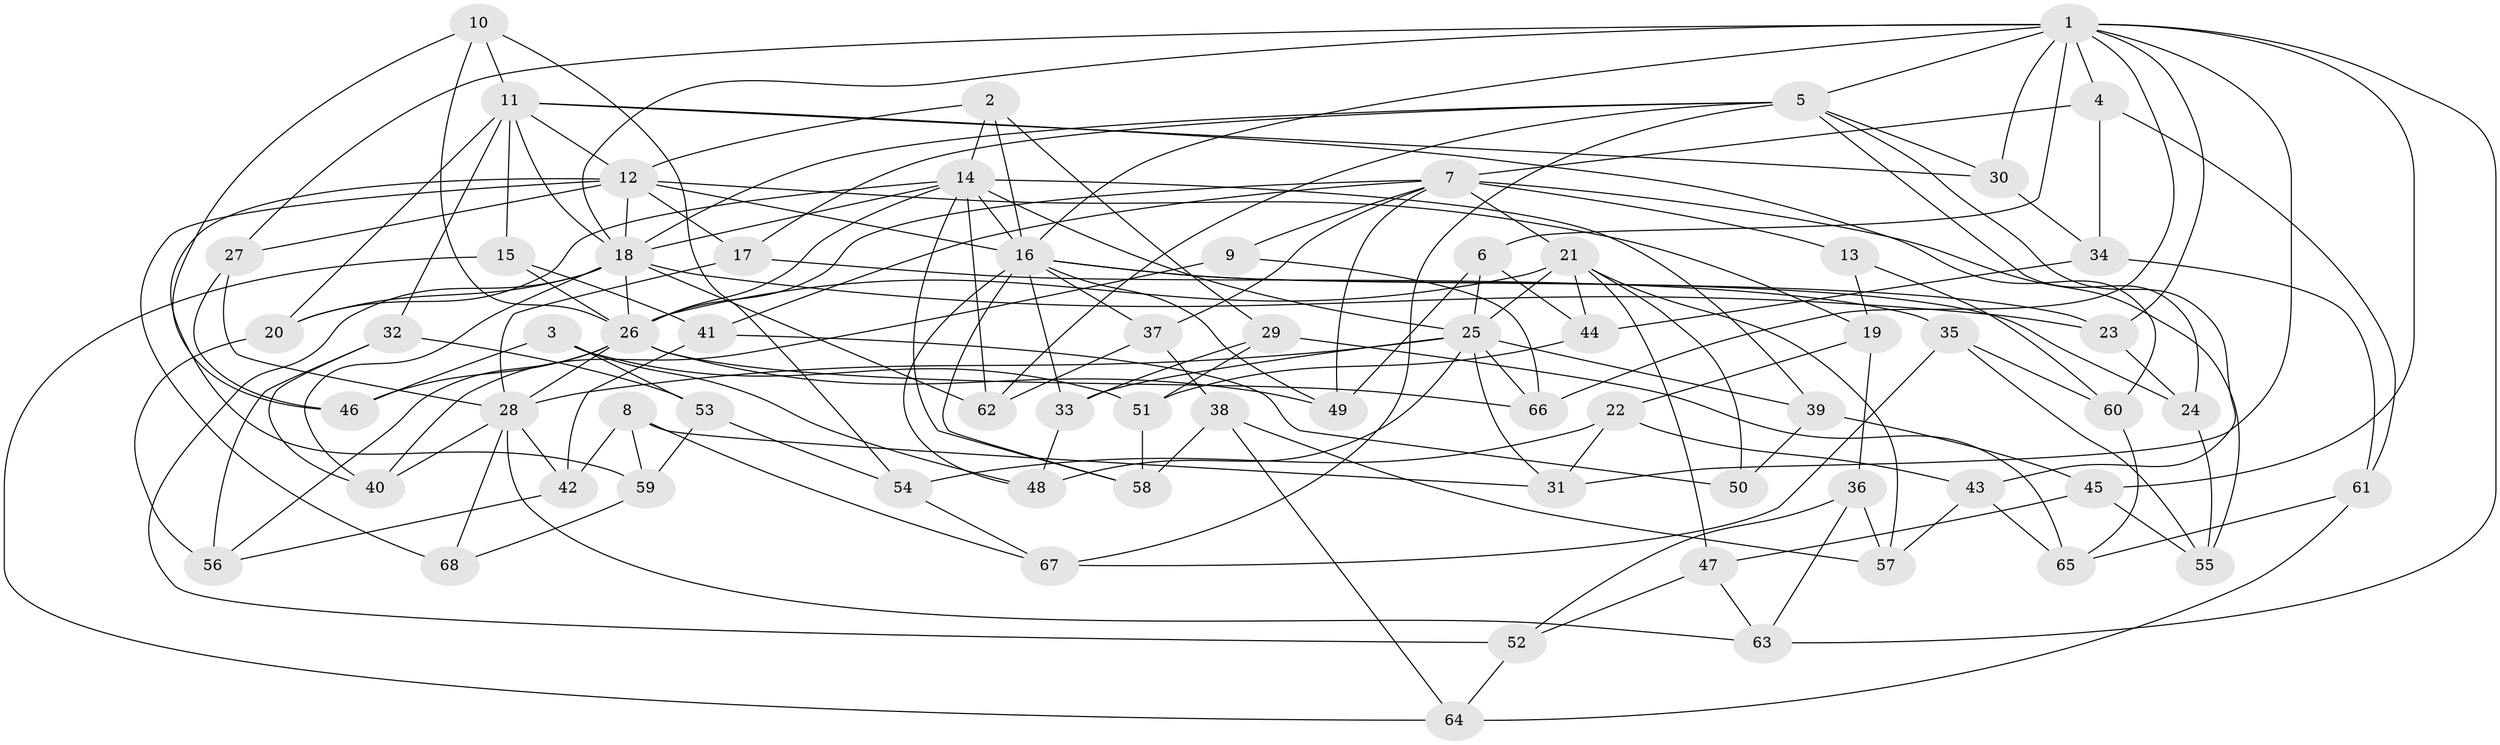 // original degree distribution, {4: 1.0}
// Generated by graph-tools (version 1.1) at 2025/53/03/04/25 22:53:54]
// undirected, 68 vertices, 166 edges
graph export_dot {
  node [color=gray90,style=filled];
  1;
  2;
  3;
  4;
  5;
  6;
  7;
  8;
  9;
  10;
  11;
  12;
  13;
  14;
  15;
  16;
  17;
  18;
  19;
  20;
  21;
  22;
  23;
  24;
  25;
  26;
  27;
  28;
  29;
  30;
  31;
  32;
  33;
  34;
  35;
  36;
  37;
  38;
  39;
  40;
  41;
  42;
  43;
  44;
  45;
  46;
  47;
  48;
  49;
  50;
  51;
  52;
  53;
  54;
  55;
  56;
  57;
  58;
  59;
  60;
  61;
  62;
  63;
  64;
  65;
  66;
  67;
  68;
  1 -- 4 [weight=1.0];
  1 -- 5 [weight=1.0];
  1 -- 6 [weight=1.0];
  1 -- 16 [weight=1.0];
  1 -- 18 [weight=1.0];
  1 -- 23 [weight=1.0];
  1 -- 27 [weight=1.0];
  1 -- 30 [weight=1.0];
  1 -- 31 [weight=1.0];
  1 -- 45 [weight=1.0];
  1 -- 63 [weight=1.0];
  1 -- 66 [weight=1.0];
  2 -- 12 [weight=1.0];
  2 -- 14 [weight=1.0];
  2 -- 16 [weight=1.0];
  2 -- 29 [weight=1.0];
  3 -- 46 [weight=1.0];
  3 -- 48 [weight=1.0];
  3 -- 51 [weight=1.0];
  3 -- 53 [weight=1.0];
  4 -- 7 [weight=1.0];
  4 -- 34 [weight=1.0];
  4 -- 61 [weight=1.0];
  5 -- 17 [weight=1.0];
  5 -- 18 [weight=1.0];
  5 -- 24 [weight=1.0];
  5 -- 30 [weight=1.0];
  5 -- 43 [weight=1.0];
  5 -- 62 [weight=1.0];
  5 -- 67 [weight=1.0];
  6 -- 25 [weight=1.0];
  6 -- 44 [weight=1.0];
  6 -- 49 [weight=1.0];
  7 -- 9 [weight=2.0];
  7 -- 13 [weight=2.0];
  7 -- 21 [weight=2.0];
  7 -- 26 [weight=1.0];
  7 -- 37 [weight=1.0];
  7 -- 41 [weight=1.0];
  7 -- 49 [weight=1.0];
  7 -- 55 [weight=1.0];
  8 -- 31 [weight=1.0];
  8 -- 42 [weight=1.0];
  8 -- 59 [weight=1.0];
  8 -- 67 [weight=1.0];
  9 -- 40 [weight=1.0];
  9 -- 66 [weight=1.0];
  10 -- 11 [weight=1.0];
  10 -- 26 [weight=1.0];
  10 -- 46 [weight=1.0];
  10 -- 54 [weight=1.0];
  11 -- 12 [weight=2.0];
  11 -- 15 [weight=1.0];
  11 -- 18 [weight=2.0];
  11 -- 20 [weight=1.0];
  11 -- 30 [weight=1.0];
  11 -- 32 [weight=1.0];
  11 -- 60 [weight=1.0];
  12 -- 16 [weight=1.0];
  12 -- 17 [weight=1.0];
  12 -- 18 [weight=1.0];
  12 -- 19 [weight=1.0];
  12 -- 27 [weight=1.0];
  12 -- 59 [weight=1.0];
  12 -- 68 [weight=1.0];
  13 -- 19 [weight=1.0];
  13 -- 60 [weight=1.0];
  14 -- 16 [weight=2.0];
  14 -- 18 [weight=1.0];
  14 -- 20 [weight=1.0];
  14 -- 25 [weight=1.0];
  14 -- 26 [weight=1.0];
  14 -- 39 [weight=1.0];
  14 -- 58 [weight=1.0];
  14 -- 62 [weight=1.0];
  15 -- 26 [weight=1.0];
  15 -- 41 [weight=1.0];
  15 -- 64 [weight=1.0];
  16 -- 23 [weight=1.0];
  16 -- 24 [weight=1.0];
  16 -- 33 [weight=1.0];
  16 -- 37 [weight=1.0];
  16 -- 48 [weight=1.0];
  16 -- 49 [weight=1.0];
  16 -- 58 [weight=1.0];
  17 -- 28 [weight=1.0];
  17 -- 35 [weight=1.0];
  18 -- 20 [weight=1.0];
  18 -- 23 [weight=1.0];
  18 -- 26 [weight=1.0];
  18 -- 40 [weight=1.0];
  18 -- 52 [weight=1.0];
  18 -- 62 [weight=1.0];
  19 -- 22 [weight=1.0];
  19 -- 36 [weight=1.0];
  20 -- 56 [weight=1.0];
  21 -- 25 [weight=1.0];
  21 -- 26 [weight=2.0];
  21 -- 44 [weight=1.0];
  21 -- 47 [weight=1.0];
  21 -- 50 [weight=2.0];
  21 -- 57 [weight=1.0];
  22 -- 31 [weight=1.0];
  22 -- 43 [weight=1.0];
  22 -- 54 [weight=1.0];
  23 -- 24 [weight=1.0];
  24 -- 55 [weight=1.0];
  25 -- 28 [weight=2.0];
  25 -- 31 [weight=1.0];
  25 -- 33 [weight=1.0];
  25 -- 39 [weight=1.0];
  25 -- 48 [weight=1.0];
  25 -- 66 [weight=1.0];
  26 -- 28 [weight=1.0];
  26 -- 46 [weight=1.0];
  26 -- 49 [weight=1.0];
  26 -- 56 [weight=1.0];
  26 -- 66 [weight=1.0];
  27 -- 28 [weight=1.0];
  27 -- 46 [weight=1.0];
  28 -- 40 [weight=1.0];
  28 -- 42 [weight=1.0];
  28 -- 63 [weight=1.0];
  28 -- 68 [weight=2.0];
  29 -- 33 [weight=1.0];
  29 -- 51 [weight=1.0];
  29 -- 65 [weight=1.0];
  30 -- 34 [weight=1.0];
  32 -- 40 [weight=1.0];
  32 -- 53 [weight=1.0];
  32 -- 56 [weight=1.0];
  33 -- 48 [weight=1.0];
  34 -- 44 [weight=1.0];
  34 -- 61 [weight=1.0];
  35 -- 55 [weight=1.0];
  35 -- 60 [weight=1.0];
  35 -- 67 [weight=1.0];
  36 -- 52 [weight=1.0];
  36 -- 57 [weight=1.0];
  36 -- 63 [weight=1.0];
  37 -- 38 [weight=1.0];
  37 -- 62 [weight=1.0];
  38 -- 57 [weight=1.0];
  38 -- 58 [weight=1.0];
  38 -- 64 [weight=1.0];
  39 -- 45 [weight=1.0];
  39 -- 50 [weight=1.0];
  41 -- 42 [weight=1.0];
  41 -- 50 [weight=1.0];
  42 -- 56 [weight=1.0];
  43 -- 57 [weight=1.0];
  43 -- 65 [weight=1.0];
  44 -- 51 [weight=1.0];
  45 -- 47 [weight=1.0];
  45 -- 55 [weight=1.0];
  47 -- 52 [weight=1.0];
  47 -- 63 [weight=1.0];
  51 -- 58 [weight=1.0];
  52 -- 64 [weight=1.0];
  53 -- 54 [weight=1.0];
  53 -- 59 [weight=1.0];
  54 -- 67 [weight=1.0];
  59 -- 68 [weight=1.0];
  60 -- 65 [weight=1.0];
  61 -- 64 [weight=1.0];
  61 -- 65 [weight=1.0];
}
